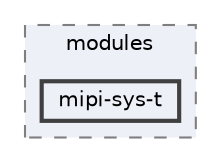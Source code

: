 digraph "build/modules/mipi-sys-t"
{
 // LATEX_PDF_SIZE
  bgcolor="transparent";
  edge [fontname=Helvetica,fontsize=10,labelfontname=Helvetica,labelfontsize=10];
  node [fontname=Helvetica,fontsize=10,shape=box,height=0.2,width=0.4];
  compound=true
  subgraph clusterdir_587cd7e785de0867f5b3392122b4ea11 {
    graph [ bgcolor="#edf0f7", pencolor="grey50", label="modules", fontname=Helvetica,fontsize=10 style="filled,dashed", URL="dir_587cd7e785de0867f5b3392122b4ea11.html",tooltip=""]
  dir_03c3f6a8f0f475bdb1cdbeb170045472 [label="mipi-sys-t", fillcolor="#edf0f7", color="grey25", style="filled,bold", URL="dir_03c3f6a8f0f475bdb1cdbeb170045472.html",tooltip=""];
  }
}
